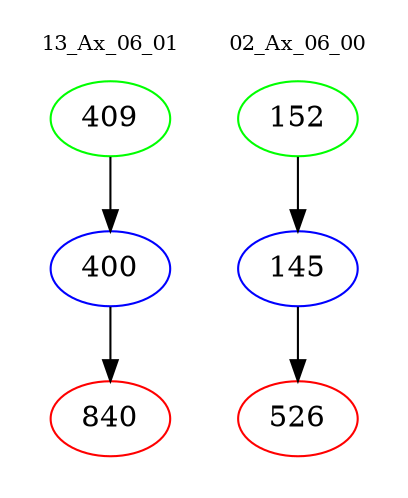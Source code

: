 digraph{
subgraph cluster_0 {
color = white
label = "13_Ax_06_01";
fontsize=10;
T0_409 [label="409", color="green"]
T0_409 -> T0_400 [color="black"]
T0_400 [label="400", color="blue"]
T0_400 -> T0_840 [color="black"]
T0_840 [label="840", color="red"]
}
subgraph cluster_1 {
color = white
label = "02_Ax_06_00";
fontsize=10;
T1_152 [label="152", color="green"]
T1_152 -> T1_145 [color="black"]
T1_145 [label="145", color="blue"]
T1_145 -> T1_526 [color="black"]
T1_526 [label="526", color="red"]
}
}
